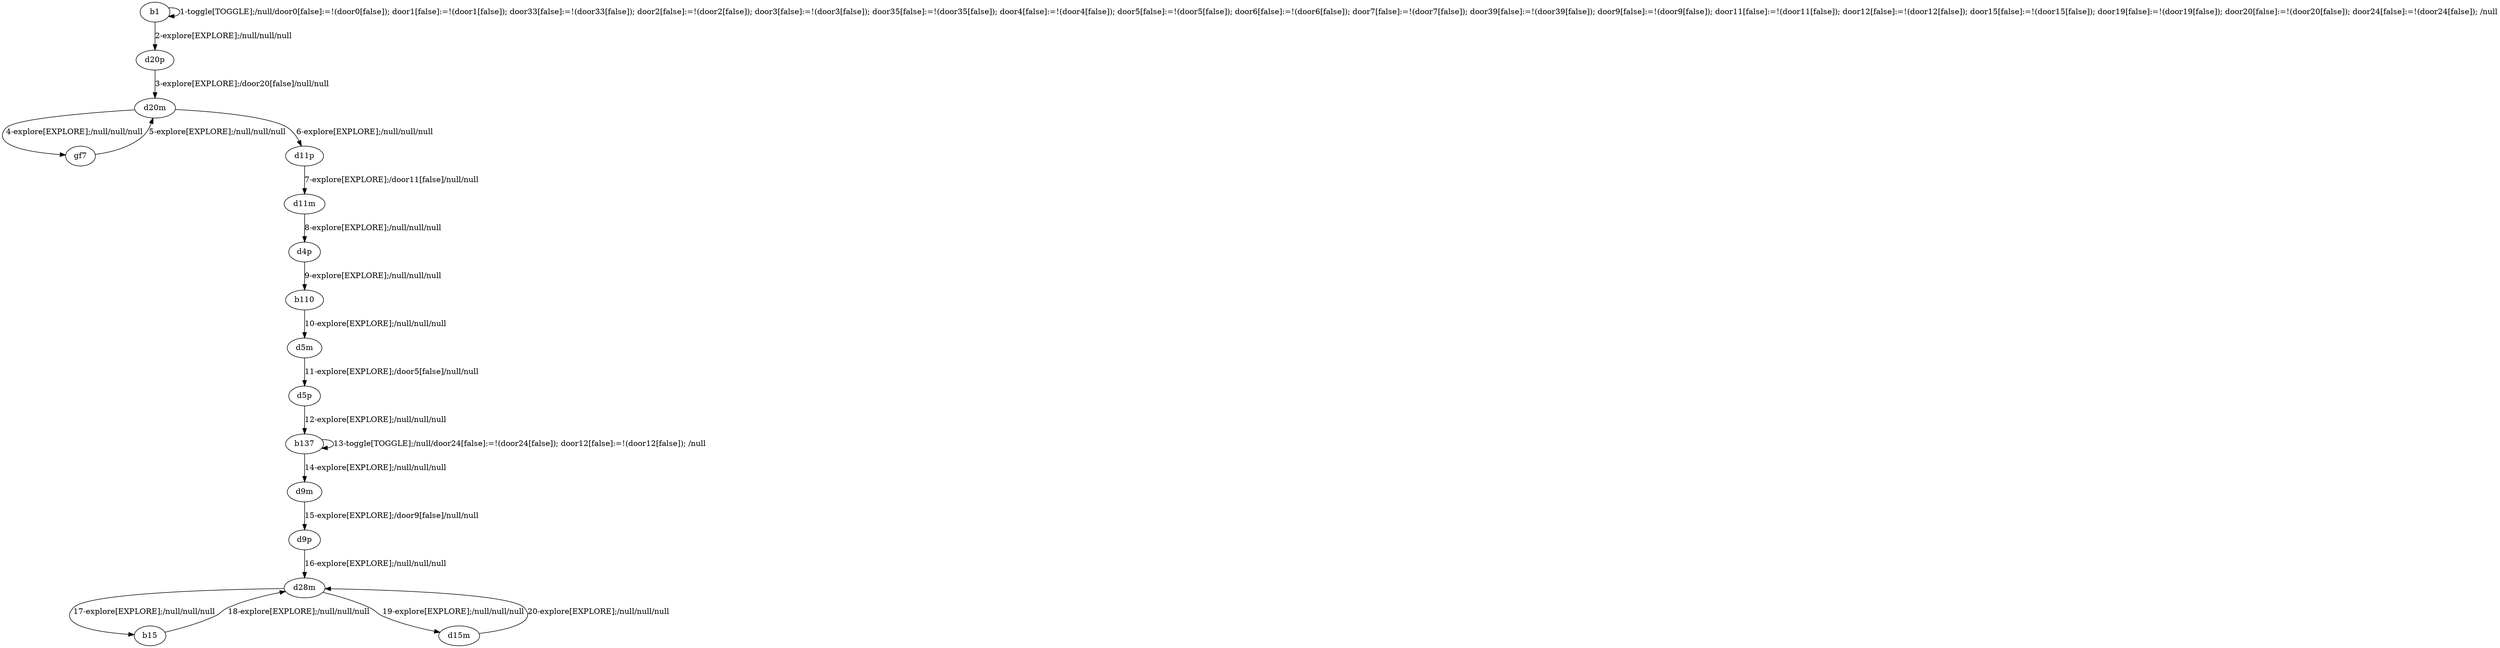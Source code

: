 # Total number of goals covered by this test: 7
# b137 --> d9m
# d15m --> d28m
# d9p --> d28m
# d28m --> d15m
# b15 --> d28m
# d28m --> b15
# b137 --> b137

digraph g {
"b1" -> "b1" [label = "1-toggle[TOGGLE];/null/door0[false]:=!(door0[false]); door1[false]:=!(door1[false]); door33[false]:=!(door33[false]); door2[false]:=!(door2[false]); door3[false]:=!(door3[false]); door35[false]:=!(door35[false]); door4[false]:=!(door4[false]); door5[false]:=!(door5[false]); door6[false]:=!(door6[false]); door7[false]:=!(door7[false]); door39[false]:=!(door39[false]); door9[false]:=!(door9[false]); door11[false]:=!(door11[false]); door12[false]:=!(door12[false]); door15[false]:=!(door15[false]); door19[false]:=!(door19[false]); door20[false]:=!(door20[false]); door24[false]:=!(door24[false]); /null"];
"b1" -> "d20p" [label = "2-explore[EXPLORE];/null/null/null"];
"d20p" -> "d20m" [label = "3-explore[EXPLORE];/door20[false]/null/null"];
"d20m" -> "gf7" [label = "4-explore[EXPLORE];/null/null/null"];
"gf7" -> "d20m" [label = "5-explore[EXPLORE];/null/null/null"];
"d20m" -> "d11p" [label = "6-explore[EXPLORE];/null/null/null"];
"d11p" -> "d11m" [label = "7-explore[EXPLORE];/door11[false]/null/null"];
"d11m" -> "d4p" [label = "8-explore[EXPLORE];/null/null/null"];
"d4p" -> "b110" [label = "9-explore[EXPLORE];/null/null/null"];
"b110" -> "d5m" [label = "10-explore[EXPLORE];/null/null/null"];
"d5m" -> "d5p" [label = "11-explore[EXPLORE];/door5[false]/null/null"];
"d5p" -> "b137" [label = "12-explore[EXPLORE];/null/null/null"];
"b137" -> "b137" [label = "13-toggle[TOGGLE];/null/door24[false]:=!(door24[false]); door12[false]:=!(door12[false]); /null"];
"b137" -> "d9m" [label = "14-explore[EXPLORE];/null/null/null"];
"d9m" -> "d9p" [label = "15-explore[EXPLORE];/door9[false]/null/null"];
"d9p" -> "d28m" [label = "16-explore[EXPLORE];/null/null/null"];
"d28m" -> "b15" [label = "17-explore[EXPLORE];/null/null/null"];
"b15" -> "d28m" [label = "18-explore[EXPLORE];/null/null/null"];
"d28m" -> "d15m" [label = "19-explore[EXPLORE];/null/null/null"];
"d15m" -> "d28m" [label = "20-explore[EXPLORE];/null/null/null"];
}